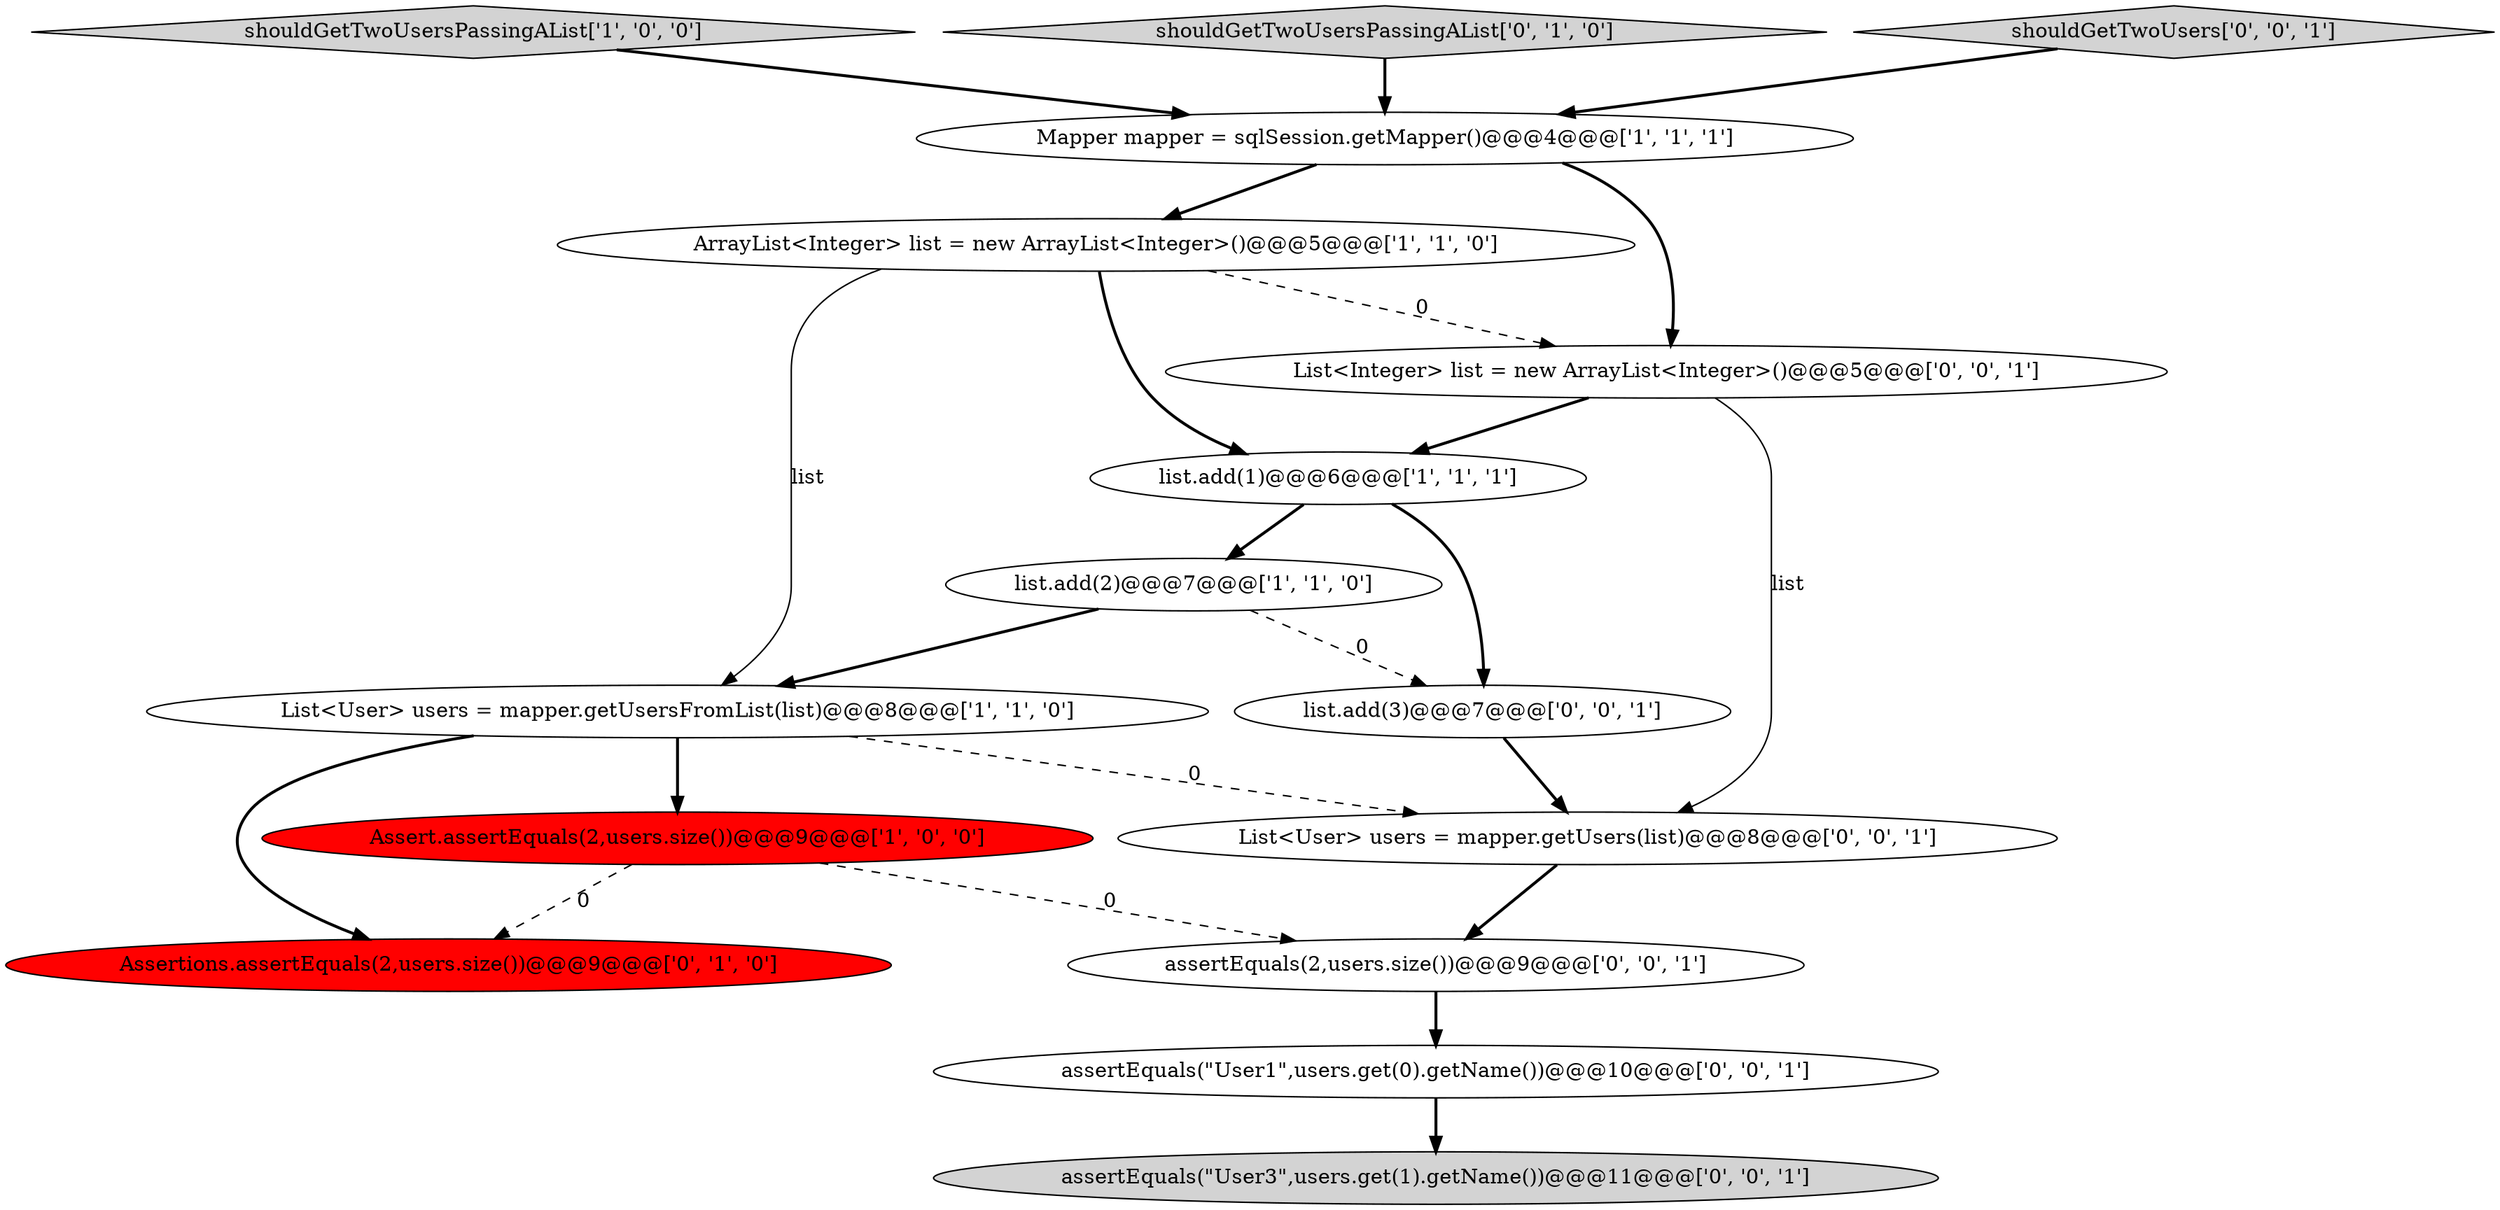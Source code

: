 digraph {
1 [style = filled, label = "Mapper mapper = sqlSession.getMapper()@@@4@@@['1', '1', '1']", fillcolor = white, shape = ellipse image = "AAA0AAABBB1BBB"];
2 [style = filled, label = "shouldGetTwoUsersPassingAList['1', '0', '0']", fillcolor = lightgray, shape = diamond image = "AAA0AAABBB1BBB"];
5 [style = filled, label = "Assert.assertEquals(2,users.size())@@@9@@@['1', '0', '0']", fillcolor = red, shape = ellipse image = "AAA1AAABBB1BBB"];
4 [style = filled, label = "list.add(2)@@@7@@@['1', '1', '0']", fillcolor = white, shape = ellipse image = "AAA0AAABBB1BBB"];
7 [style = filled, label = "Assertions.assertEquals(2,users.size())@@@9@@@['0', '1', '0']", fillcolor = red, shape = ellipse image = "AAA1AAABBB2BBB"];
8 [style = filled, label = "shouldGetTwoUsersPassingAList['0', '1', '0']", fillcolor = lightgray, shape = diamond image = "AAA0AAABBB2BBB"];
11 [style = filled, label = "assertEquals(\"User3\",users.get(1).getName())@@@11@@@['0', '0', '1']", fillcolor = lightgray, shape = ellipse image = "AAA0AAABBB3BBB"];
0 [style = filled, label = "list.add(1)@@@6@@@['1', '1', '1']", fillcolor = white, shape = ellipse image = "AAA0AAABBB1BBB"];
6 [style = filled, label = "List<User> users = mapper.getUsersFromList(list)@@@8@@@['1', '1', '0']", fillcolor = white, shape = ellipse image = "AAA0AAABBB1BBB"];
12 [style = filled, label = "assertEquals(2,users.size())@@@9@@@['0', '0', '1']", fillcolor = white, shape = ellipse image = "AAA0AAABBB3BBB"];
9 [style = filled, label = "List<Integer> list = new ArrayList<Integer>()@@@5@@@['0', '0', '1']", fillcolor = white, shape = ellipse image = "AAA0AAABBB3BBB"];
14 [style = filled, label = "assertEquals(\"User1\",users.get(0).getName())@@@10@@@['0', '0', '1']", fillcolor = white, shape = ellipse image = "AAA0AAABBB3BBB"];
13 [style = filled, label = "list.add(3)@@@7@@@['0', '0', '1']", fillcolor = white, shape = ellipse image = "AAA0AAABBB3BBB"];
3 [style = filled, label = "ArrayList<Integer> list = new ArrayList<Integer>()@@@5@@@['1', '1', '0']", fillcolor = white, shape = ellipse image = "AAA0AAABBB1BBB"];
15 [style = filled, label = "List<User> users = mapper.getUsers(list)@@@8@@@['0', '0', '1']", fillcolor = white, shape = ellipse image = "AAA0AAABBB3BBB"];
10 [style = filled, label = "shouldGetTwoUsers['0', '0', '1']", fillcolor = lightgray, shape = diamond image = "AAA0AAABBB3BBB"];
3->6 [style = solid, label="list"];
5->12 [style = dashed, label="0"];
9->0 [style = bold, label=""];
0->13 [style = bold, label=""];
4->6 [style = bold, label=""];
2->1 [style = bold, label=""];
1->3 [style = bold, label=""];
9->15 [style = solid, label="list"];
1->9 [style = bold, label=""];
3->0 [style = bold, label=""];
8->1 [style = bold, label=""];
6->5 [style = bold, label=""];
3->9 [style = dashed, label="0"];
6->15 [style = dashed, label="0"];
0->4 [style = bold, label=""];
12->14 [style = bold, label=""];
15->12 [style = bold, label=""];
13->15 [style = bold, label=""];
5->7 [style = dashed, label="0"];
6->7 [style = bold, label=""];
4->13 [style = dashed, label="0"];
10->1 [style = bold, label=""];
14->11 [style = bold, label=""];
}
